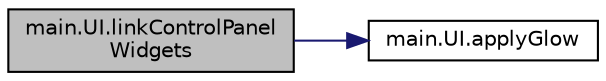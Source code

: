 digraph "main.UI.linkControlPanelWidgets"
{
 // LATEX_PDF_SIZE
  edge [fontname="Helvetica",fontsize="10",labelfontname="Helvetica",labelfontsize="10"];
  node [fontname="Helvetica",fontsize="10",shape=record];
  rankdir="LR";
  Node1 [label="main.UI.linkControlPanel\lWidgets",height=0.2,width=0.4,color="black", fillcolor="grey75", style="filled", fontcolor="black",tooltip="GUI LINKING FUNCTIONS #####."];
  Node1 -> Node2 [color="midnightblue",fontsize="10",style="solid",fontname="Helvetica"];
  Node2 [label="main.UI.applyGlow",height=0.2,width=0.4,color="black", fillcolor="white", style="filled",URL="$classmain_1_1_u_i.html#ab3aedd6d16f7ae28ad4a628a864374cd",tooltip="OTHER FUNCTIONS #####."];
}
